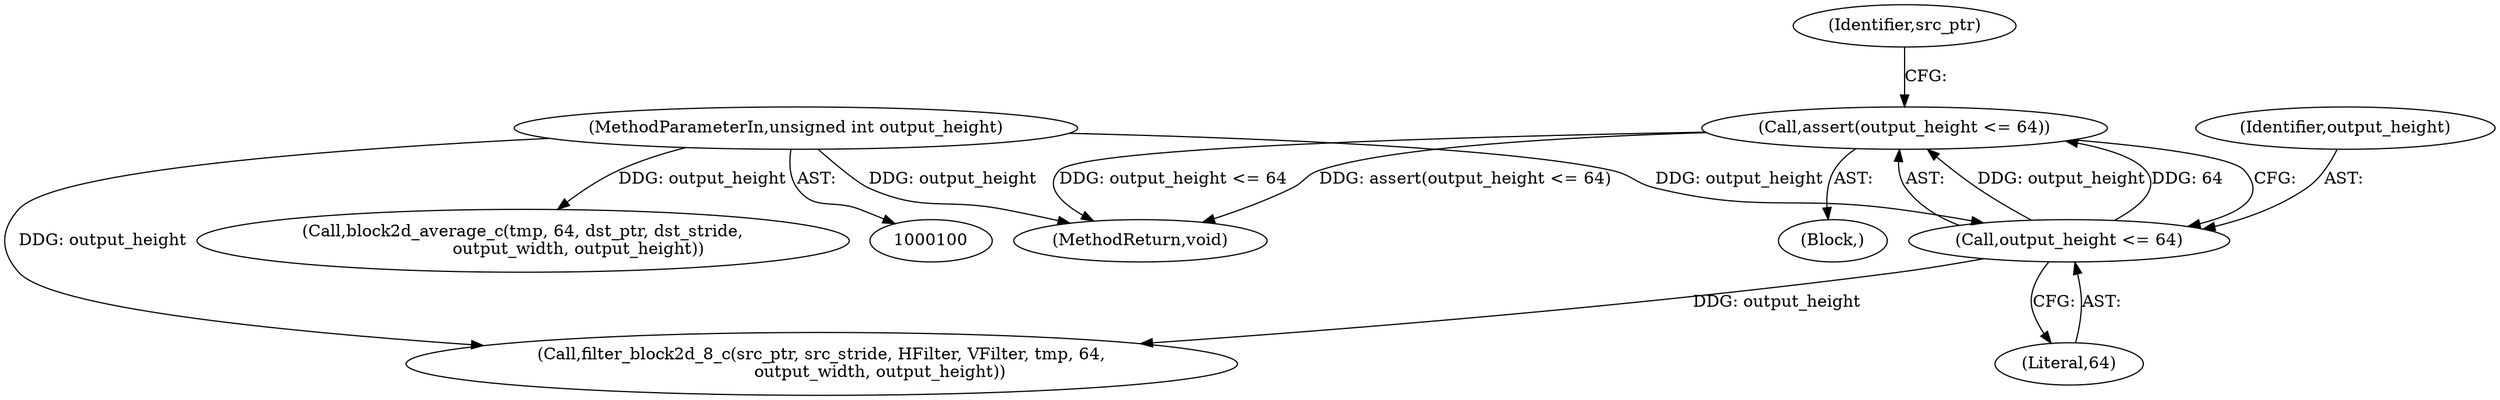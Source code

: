 digraph "1_Android_5a9753fca56f0eeb9f61e342b2fccffc364f9426_33@API" {
"1000115" [label="(Call,assert(output_height <= 64))"];
"1000116" [label="(Call,output_height <= 64)"];
"1000108" [label="(MethodParameterIn,unsigned int output_height)"];
"1000135" [label="(MethodReturn,void)"];
"1000119" [label="(Call,filter_block2d_8_c(src_ptr, src_stride, HFilter, VFilter, tmp, 64,\n                      output_width, output_height))"];
"1000116" [label="(Call,output_height <= 64)"];
"1000120" [label="(Identifier,src_ptr)"];
"1000128" [label="(Call,block2d_average_c(tmp, 64, dst_ptr, dst_stride,\n                     output_width, output_height))"];
"1000109" [label="(Block,)"];
"1000115" [label="(Call,assert(output_height <= 64))"];
"1000118" [label="(Literal,64)"];
"1000117" [label="(Identifier,output_height)"];
"1000108" [label="(MethodParameterIn,unsigned int output_height)"];
"1000115" -> "1000109"  [label="AST: "];
"1000115" -> "1000116"  [label="CFG: "];
"1000116" -> "1000115"  [label="AST: "];
"1000120" -> "1000115"  [label="CFG: "];
"1000115" -> "1000135"  [label="DDG: assert(output_height <= 64)"];
"1000115" -> "1000135"  [label="DDG: output_height <= 64"];
"1000116" -> "1000115"  [label="DDG: output_height"];
"1000116" -> "1000115"  [label="DDG: 64"];
"1000116" -> "1000118"  [label="CFG: "];
"1000117" -> "1000116"  [label="AST: "];
"1000118" -> "1000116"  [label="AST: "];
"1000108" -> "1000116"  [label="DDG: output_height"];
"1000116" -> "1000119"  [label="DDG: output_height"];
"1000108" -> "1000100"  [label="AST: "];
"1000108" -> "1000135"  [label="DDG: output_height"];
"1000108" -> "1000119"  [label="DDG: output_height"];
"1000108" -> "1000128"  [label="DDG: output_height"];
}
